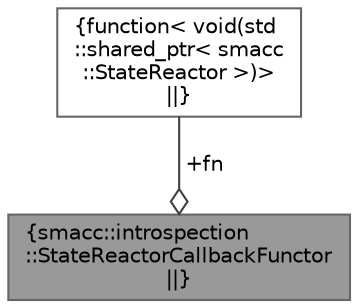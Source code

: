 digraph "smacc::introspection::StateReactorCallbackFunctor"
{
 // LATEX_PDF_SIZE
  bgcolor="transparent";
  edge [fontname=Helvetica,fontsize=10,labelfontname=Helvetica,labelfontsize=10];
  node [fontname=Helvetica,fontsize=10,shape=box,height=0.2,width=0.4];
  Node1 [label="{smacc::introspection\l::StateReactorCallbackFunctor\n||}",height=0.2,width=0.4,color="gray40", fillcolor="grey60", style="filled", fontcolor="black",tooltip=" "];
  Node2 -> Node1 [color="grey25",style="solid",label=" +fn" ,arrowhead="odiamond"];
  Node2 [label="{function\< void(std\l::shared_ptr\< smacc\l::StateReactor \>)\>\n||}",height=0.2,width=0.4,color="gray40", fillcolor="white", style="filled",tooltip=" "];
}
